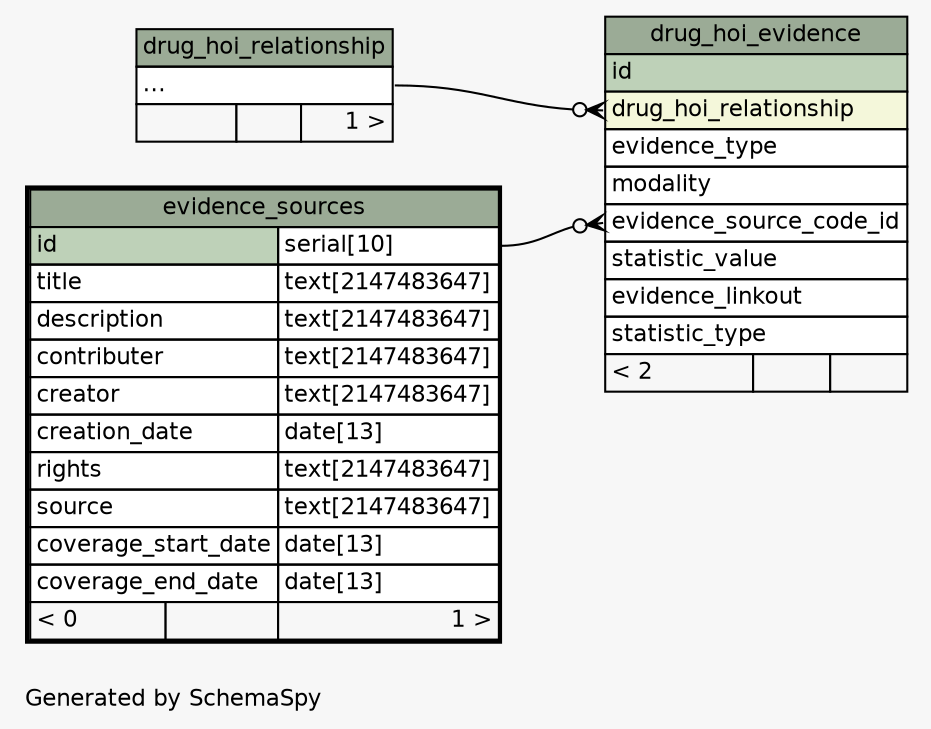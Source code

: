 // dot 2.38.0 on Linux 3.16.0-38-generic
// SchemaSpy rev 590
digraph "twoDegreesRelationshipsDiagram" {
  graph [
    rankdir="RL"
    bgcolor="#f7f7f7"
    label="\nGenerated by SchemaSpy"
    labeljust="l"
    nodesep="0.18"
    ranksep="0.46"
    fontname="Helvetica"
    fontsize="11"
  ];
  node [
    fontname="Helvetica"
    fontsize="11"
    shape="plaintext"
  ];
  edge [
    arrowsize="0.8"
  ];
  "drug_hoi_evidence":"drug_hoi_relationship":w -> "drug_hoi_relationship":"elipses":e [arrowhead=none dir=back arrowtail=crowodot];
  "drug_hoi_evidence":"evidence_source_code_id":w -> "evidence_sources":"id.type":e [arrowhead=none dir=back arrowtail=crowodot];
  "drug_hoi_evidence" [
    label=<
    <TABLE BORDER="0" CELLBORDER="1" CELLSPACING="0" BGCOLOR="#ffffff">
      <TR><TD COLSPAN="3" BGCOLOR="#9bab96" ALIGN="CENTER">drug_hoi_evidence</TD></TR>
      <TR><TD PORT="id" COLSPAN="3" BGCOLOR="#bed1b8" ALIGN="LEFT">id</TD></TR>
      <TR><TD PORT="drug_hoi_relationship" COLSPAN="3" BGCOLOR="#f4f7da" ALIGN="LEFT">drug_hoi_relationship</TD></TR>
      <TR><TD PORT="evidence_type" COLSPAN="3" ALIGN="LEFT">evidence_type</TD></TR>
      <TR><TD PORT="modality" COLSPAN="3" ALIGN="LEFT">modality</TD></TR>
      <TR><TD PORT="evidence_source_code_id" COLSPAN="3" ALIGN="LEFT">evidence_source_code_id</TD></TR>
      <TR><TD PORT="statistic_value" COLSPAN="3" ALIGN="LEFT">statistic_value</TD></TR>
      <TR><TD PORT="evidence_linkout" COLSPAN="3" ALIGN="LEFT">evidence_linkout</TD></TR>
      <TR><TD PORT="statistic_type" COLSPAN="3" ALIGN="LEFT">statistic_type</TD></TR>
      <TR><TD ALIGN="LEFT" BGCOLOR="#f7f7f7">&lt; 2</TD><TD ALIGN="RIGHT" BGCOLOR="#f7f7f7">  </TD><TD ALIGN="RIGHT" BGCOLOR="#f7f7f7">  </TD></TR>
    </TABLE>>
    URL="drug_hoi_evidence.html"
    tooltip="drug_hoi_evidence"
  ];
  "drug_hoi_relationship" [
    label=<
    <TABLE BORDER="0" CELLBORDER="1" CELLSPACING="0" BGCOLOR="#ffffff">
      <TR><TD COLSPAN="3" BGCOLOR="#9bab96" ALIGN="CENTER">drug_hoi_relationship</TD></TR>
      <TR><TD PORT="elipses" COLSPAN="3" ALIGN="LEFT">...</TD></TR>
      <TR><TD ALIGN="LEFT" BGCOLOR="#f7f7f7">  </TD><TD ALIGN="RIGHT" BGCOLOR="#f7f7f7">  </TD><TD ALIGN="RIGHT" BGCOLOR="#f7f7f7">1 &gt;</TD></TR>
    </TABLE>>
    URL="drug_hoi_relationship.html"
    tooltip="drug_hoi_relationship"
  ];
  "evidence_sources" [
    label=<
    <TABLE BORDER="2" CELLBORDER="1" CELLSPACING="0" BGCOLOR="#ffffff">
      <TR><TD COLSPAN="3" BGCOLOR="#9bab96" ALIGN="CENTER">evidence_sources</TD></TR>
      <TR><TD PORT="id" COLSPAN="2" BGCOLOR="#bed1b8" ALIGN="LEFT">id</TD><TD PORT="id.type" ALIGN="LEFT">serial[10]</TD></TR>
      <TR><TD PORT="title" COLSPAN="2" ALIGN="LEFT">title</TD><TD PORT="title.type" ALIGN="LEFT">text[2147483647]</TD></TR>
      <TR><TD PORT="description" COLSPAN="2" ALIGN="LEFT">description</TD><TD PORT="description.type" ALIGN="LEFT">text[2147483647]</TD></TR>
      <TR><TD PORT="contributer" COLSPAN="2" ALIGN="LEFT">contributer</TD><TD PORT="contributer.type" ALIGN="LEFT">text[2147483647]</TD></TR>
      <TR><TD PORT="creator" COLSPAN="2" ALIGN="LEFT">creator</TD><TD PORT="creator.type" ALIGN="LEFT">text[2147483647]</TD></TR>
      <TR><TD PORT="creation_date" COLSPAN="2" ALIGN="LEFT">creation_date</TD><TD PORT="creation_date.type" ALIGN="LEFT">date[13]</TD></TR>
      <TR><TD PORT="rights" COLSPAN="2" ALIGN="LEFT">rights</TD><TD PORT="rights.type" ALIGN="LEFT">text[2147483647]</TD></TR>
      <TR><TD PORT="source" COLSPAN="2" ALIGN="LEFT">source</TD><TD PORT="source.type" ALIGN="LEFT">text[2147483647]</TD></TR>
      <TR><TD PORT="coverage_start_date" COLSPAN="2" ALIGN="LEFT">coverage_start_date</TD><TD PORT="coverage_start_date.type" ALIGN="LEFT">date[13]</TD></TR>
      <TR><TD PORT="coverage_end_date" COLSPAN="2" ALIGN="LEFT">coverage_end_date</TD><TD PORT="coverage_end_date.type" ALIGN="LEFT">date[13]</TD></TR>
      <TR><TD ALIGN="LEFT" BGCOLOR="#f7f7f7">&lt; 0</TD><TD ALIGN="RIGHT" BGCOLOR="#f7f7f7">  </TD><TD ALIGN="RIGHT" BGCOLOR="#f7f7f7">1 &gt;</TD></TR>
    </TABLE>>
    URL="evidence_sources.html"
    tooltip="evidence_sources"
  ];
}
